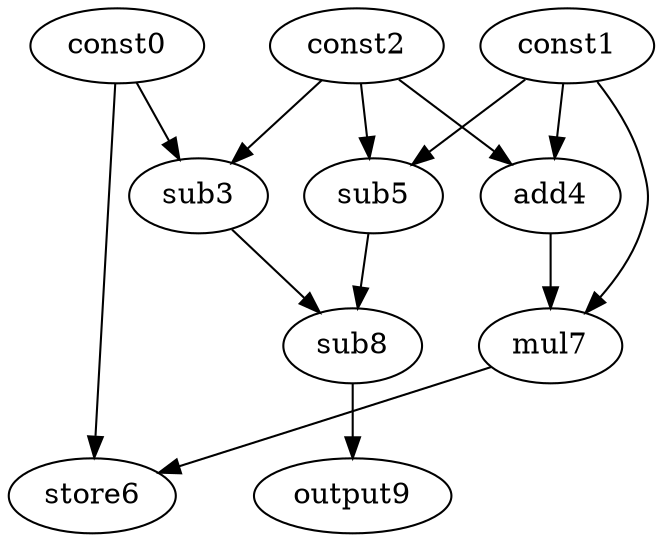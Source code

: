 digraph G { 
const0[opcode=const]; 
const1[opcode=const]; 
const2[opcode=const]; 
sub3[opcode=sub]; 
add4[opcode=add]; 
sub5[opcode=sub]; 
store6[opcode=store]; 
mul7[opcode=mul]; 
sub8[opcode=sub]; 
output9[opcode=output]; 
const0->sub3[operand=0];
const2->sub3[operand=1];
const1->add4[operand=0];
const2->add4[operand=1];
const1->sub5[operand=0];
const2->sub5[operand=1];
const1->mul7[operand=0];
add4->mul7[operand=1];
sub3->sub8[operand=0];
sub5->sub8[operand=1];
mul7->store6[operand=0];
const0->store6[operand=1];
sub8->output9[operand=0];
}

